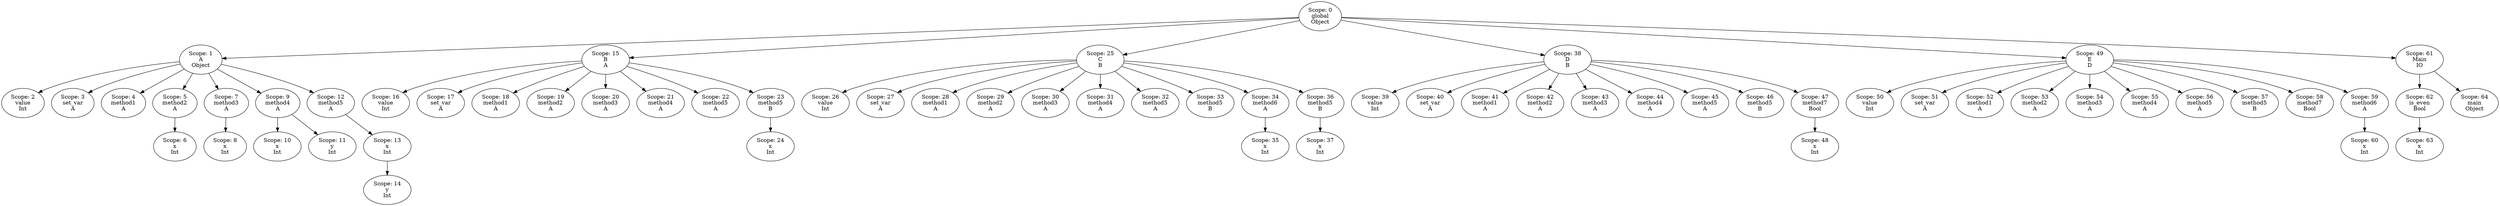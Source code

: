 // SYMBOL TABLE
digraph {
	0 [label="Scope: 0
global
Object"]
	0 -> 1
	1 [label="Scope: 1
A
Object"]
	1 -> 2
	2 [label="Scope: 2
value
Int"]
	1 -> 3
	3 [label="Scope: 3
set_var
A"]
	1 -> 4
	4 [label="Scope: 4
method1
A"]
	1 -> 5
	5 [label="Scope: 5
method2
A"]
	5 -> 6
	6 [label="Scope: 6
x
Int"]
	1 -> 7
	7 [label="Scope: 7
method3
A"]
	7 -> 8
	8 [label="Scope: 8
x
Int"]
	1 -> 9
	9 [label="Scope: 9
method4
A"]
	9 -> 10
	10 [label="Scope: 10
x
Int"]
	9 -> 11
	11 [label="Scope: 11
y
Int"]
	1 -> 12
	12 [label="Scope: 12
method5
A"]
	12 -> 13
	13 [label="Scope: 13
x
Int"]
	13 -> 14
	14 [label="Scope: 14
y
Int"]
	0 -> 15
	15 [label="Scope: 15
B
A"]
	15 -> 16
	16 [label="Scope: 16
value
Int"]
	15 -> 17
	17 [label="Scope: 17
set_var
A"]
	15 -> 18
	18 [label="Scope: 18
method1
A"]
	15 -> 19
	19 [label="Scope: 19
method2
A"]
	15 -> 20
	20 [label="Scope: 20
method3
A"]
	15 -> 21
	21 [label="Scope: 21
method4
A"]
	15 -> 22
	22 [label="Scope: 22
method5
A"]
	15 -> 23
	23 [label="Scope: 23
method5
B"]
	23 -> 24
	24 [label="Scope: 24
x
Int"]
	0 -> 25
	25 [label="Scope: 25
C
B"]
	25 -> 26
	26 [label="Scope: 26
value
Int"]
	25 -> 27
	27 [label="Scope: 27
set_var
A"]
	25 -> 28
	28 [label="Scope: 28
method1
A"]
	25 -> 29
	29 [label="Scope: 29
method2
A"]
	25 -> 30
	30 [label="Scope: 30
method3
A"]
	25 -> 31
	31 [label="Scope: 31
method4
A"]
	25 -> 32
	32 [label="Scope: 32
method5
A"]
	25 -> 33
	33 [label="Scope: 33
method5
B"]
	25 -> 34
	34 [label="Scope: 34
method6
A"]
	34 -> 35
	35 [label="Scope: 35
x
Int"]
	25 -> 36
	36 [label="Scope: 36
method5
B"]
	36 -> 37
	37 [label="Scope: 37
x
Int"]
	0 -> 38
	38 [label="Scope: 38
D
B"]
	38 -> 39
	39 [label="Scope: 39
value
Int"]
	38 -> 40
	40 [label="Scope: 40
set_var
A"]
	38 -> 41
	41 [label="Scope: 41
method1
A"]
	38 -> 42
	42 [label="Scope: 42
method2
A"]
	38 -> 43
	43 [label="Scope: 43
method3
A"]
	38 -> 44
	44 [label="Scope: 44
method4
A"]
	38 -> 45
	45 [label="Scope: 45
method5
A"]
	38 -> 46
	46 [label="Scope: 46
method5
B"]
	38 -> 47
	47 [label="Scope: 47
method7
Bool"]
	47 -> 48
	48 [label="Scope: 48
x
Int"]
	0 -> 49
	49 [label="Scope: 49
E
D"]
	49 -> 50
	50 [label="Scope: 50
value
Int"]
	49 -> 51
	51 [label="Scope: 51
set_var
A"]
	49 -> 52
	52 [label="Scope: 52
method1
A"]
	49 -> 53
	53 [label="Scope: 53
method2
A"]
	49 -> 54
	54 [label="Scope: 54
method3
A"]
	49 -> 55
	55 [label="Scope: 55
method4
A"]
	49 -> 56
	56 [label="Scope: 56
method5
A"]
	49 -> 57
	57 [label="Scope: 57
method5
B"]
	49 -> 58
	58 [label="Scope: 58
method7
Bool"]
	49 -> 59
	59 [label="Scope: 59
method6
A"]
	59 -> 60
	60 [label="Scope: 60
x
Int"]
	0 -> 61
	61 [label="Scope: 61
Main
IO"]
	61 -> 62
	62 [label="Scope: 62
is_even
Bool"]
	62 -> 63
	63 [label="Scope: 63
x
Int"]
	61 -> 64
	64 [label="Scope: 64
main
Object"]
}
